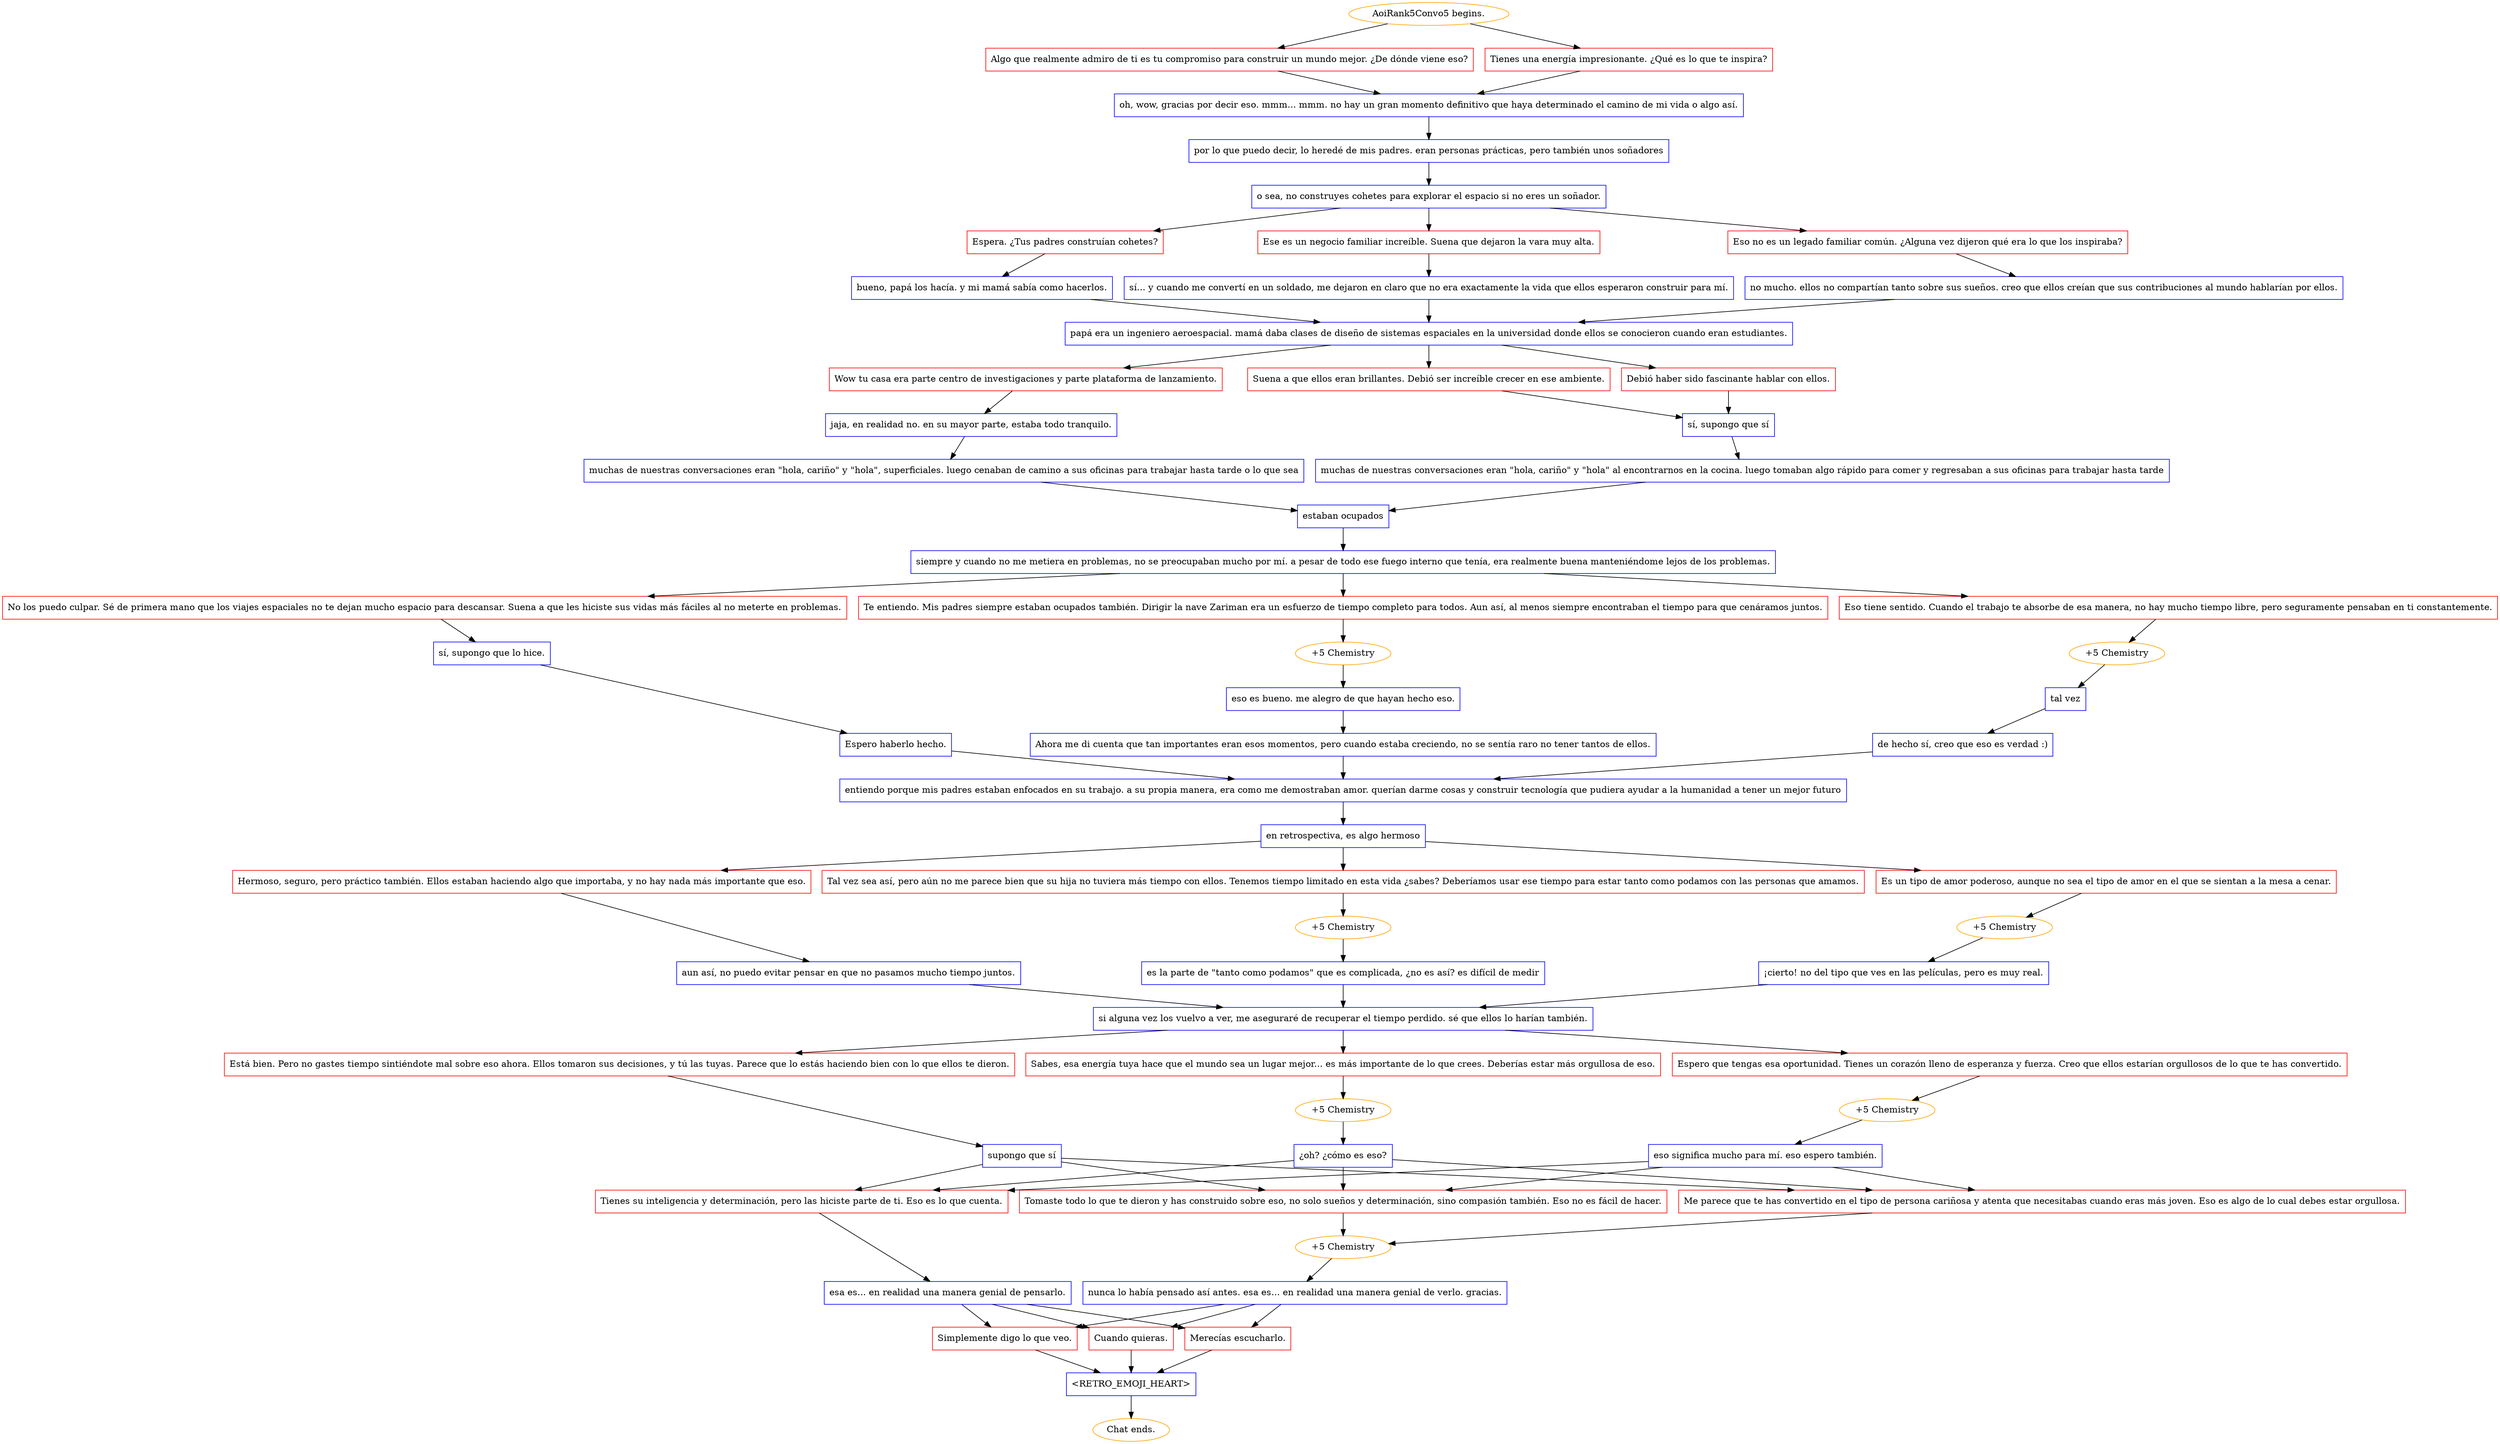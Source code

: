 digraph {
	"AoiRank5Convo5 begins." [color=orange];
		"AoiRank5Convo5 begins." -> j4149611334;
		"AoiRank5Convo5 begins." -> j830848809;
	j4149611334 [label="Algo que realmente admiro de ti es tu compromiso para construir un mundo mejor. ¿De dónde viene eso?",shape=box,color=red];
		j4149611334 -> j2906047174;
	j830848809 [label="Tienes una energía impresionante. ¿Qué es lo que te inspira?",shape=box,color=red];
		j830848809 -> j2906047174;
	j2906047174 [label="oh, wow, gracias por decir eso. mmm... mmm. no hay un gran momento definitivo que haya determinado el camino de mi vida o algo así.",shape=box,color=blue];
		j2906047174 -> j1304410126;
	j1304410126 [label="por lo que puedo decir, lo heredé de mis padres. eran personas prácticas, pero también unos soñadores",shape=box,color=blue];
		j1304410126 -> j2439089449;
	j2439089449 [label="o sea, no construyes cohetes para explorar el espacio si no eres un soñador.",shape=box,color=blue];
		j2439089449 -> j562529022;
		j2439089449 -> j490663343;
		j2439089449 -> j4248603369;
	j562529022 [label="Espera. ¿Tus padres construían cohetes?",shape=box,color=red];
		j562529022 -> j2075572640;
	j490663343 [label="Ese es un negocio familiar increíble. Suena que dejaron la vara muy alta.",shape=box,color=red];
		j490663343 -> j1442562497;
	j4248603369 [label="Eso no es un legado familiar común. ¿Alguna vez dijeron qué era lo que los inspiraba?",shape=box,color=red];
		j4248603369 -> j750542792;
	j2075572640 [label="bueno, papá los hacía. y mi mamá sabía como hacerlos.",shape=box,color=blue];
		j2075572640 -> j684756599;
	j1442562497 [label="sí... y cuando me convertí en un soldado, me dejaron en claro que no era exactamente la vida que ellos esperaron construir para mí.",shape=box,color=blue];
		j1442562497 -> j684756599;
	j750542792 [label="no mucho. ellos no compartían tanto sobre sus sueños. creo que ellos creían que sus contribuciones al mundo hablarían por ellos.",shape=box,color=blue];
		j750542792 -> j684756599;
	j684756599 [label="papá era un ingeniero aeroespacial. mamá daba clases de diseño de sistemas espaciales en la universidad donde ellos se conocieron cuando eran estudiantes.",shape=box,color=blue];
		j684756599 -> j3119732638;
		j684756599 -> j2707684558;
		j684756599 -> j3716756630;
	j3119732638 [label="Wow tu casa era parte centro de investigaciones y parte plataforma de lanzamiento.",shape=box,color=red];
		j3119732638 -> j3750425344;
	j2707684558 [label="Debió haber sido fascinante hablar con ellos.",shape=box,color=red];
		j2707684558 -> j2991291210;
	j3716756630 [label="Suena a que ellos eran brillantes. Debió ser increíble crecer en ese ambiente.",shape=box,color=red];
		j3716756630 -> j2991291210;
	j3750425344 [label="jaja, en realidad no. en su mayor parte, estaba todo tranquilo.",shape=box,color=blue];
		j3750425344 -> j2671008961;
	j2991291210 [label="sí, supongo que sí",shape=box,color=blue];
		j2991291210 -> j2703789472;
	j2671008961 [label="muchas de nuestras conversaciones eran \"hola, cariño\" y \"hola\", superficiales. luego cenaban de camino a sus oficinas para trabajar hasta tarde o lo que sea",shape=box,color=blue];
		j2671008961 -> j4114019864;
	j2703789472 [label="muchas de nuestras conversaciones eran \"hola, cariño\" y \"hola\" al encontrarnos en la cocina. luego tomaban algo rápido para comer y regresaban a sus oficinas para trabajar hasta tarde",shape=box,color=blue];
		j2703789472 -> j4114019864;
	j4114019864 [label="estaban ocupados",shape=box,color=blue];
		j4114019864 -> j2048437594;
	j2048437594 [label="siempre y cuando no me metiera en problemas, no se preocupaban mucho por mí. a pesar de todo ese fuego interno que tenía, era realmente buena manteniéndome lejos de los problemas.",shape=box,color=blue];
		j2048437594 -> j1829415484;
		j2048437594 -> j3700579828;
		j2048437594 -> j247258242;
	j1829415484 [label="Te entiendo. Mis padres siempre estaban ocupados también. Dirigir la nave Zariman era un esfuerzo de tiempo completo para todos. Aun así, al menos siempre encontraban el tiempo para que cenáramos juntos.",shape=box,color=red];
		j1829415484 -> j3593287707;
	j3700579828 [label="Eso tiene sentido. Cuando el trabajo te absorbe de esa manera, no hay mucho tiempo libre, pero seguramente pensaban en ti constantemente.",shape=box,color=red];
		j3700579828 -> j3834956646;
	j247258242 [label="No los puedo culpar. Sé de primera mano que los viajes espaciales no te dejan mucho espacio para descansar. Suena a que les hiciste sus vidas más fáciles al no meterte en problemas.",shape=box,color=red];
		j247258242 -> j1734660335;
	j3593287707 [label="+5 Chemistry",color=orange];
		j3593287707 -> j2664051376;
	j3834956646 [label="+5 Chemistry",color=orange];
		j3834956646 -> j176896878;
	j1734660335 [label="sí, supongo que lo hice.",shape=box,color=blue];
		j1734660335 -> j834626475;
	j2664051376 [label="eso es bueno. me alegro de que hayan hecho eso.",shape=box,color=blue];
		j2664051376 -> j2518565602;
	j176896878 [label="tal vez",shape=box,color=blue];
		j176896878 -> j3930101919;
	j834626475 [label="Espero haberlo hecho.",shape=box,color=blue];
		j834626475 -> j2052249595;
	j2518565602 [label="Ahora me di cuenta que tan importantes eran esos momentos, pero cuando estaba creciendo, no se sentía raro no tener tantos de ellos.",shape=box,color=blue];
		j2518565602 -> j2052249595;
	j3930101919 [label="de hecho sí, creo que eso es verdad :)",shape=box,color=blue];
		j3930101919 -> j2052249595;
	j2052249595 [label="entiendo porque mis padres estaban enfocados en su trabajo. a su propia manera, era como me demostraban amor. querían darme cosas y construir tecnología que pudiera ayudar a la humanidad a tener un mejor futuro",shape=box,color=blue];
		j2052249595 -> j3937108011;
	j3937108011 [label="en retrospectiva, es algo hermoso",shape=box,color=blue];
		j3937108011 -> j3590449167;
		j3937108011 -> j617440256;
		j3937108011 -> j834921882;
	j3590449167 [label="Tal vez sea así, pero aún no me parece bien que su hija no tuviera más tiempo con ellos. Tenemos tiempo limitado en esta vida ¿sabes? Deberíamos usar ese tiempo para estar tanto como podamos con las personas que amamos.",shape=box,color=red];
		j3590449167 -> j146349999;
	j617440256 [label="Hermoso, seguro, pero práctico también. Ellos estaban haciendo algo que importaba, y no hay nada más importante que eso.",shape=box,color=red];
		j617440256 -> j1365260109;
	j834921882 [label="Es un tipo de amor poderoso, aunque no sea el tipo de amor en el que se sientan a la mesa a cenar.",shape=box,color=red];
		j834921882 -> j926035966;
	j146349999 [label="+5 Chemistry",color=orange];
		j146349999 -> j4200930186;
	j1365260109 [label="aun así, no puedo evitar pensar en que no pasamos mucho tiempo juntos.",shape=box,color=blue];
		j1365260109 -> j2461090328;
	j926035966 [label="+5 Chemistry",color=orange];
		j926035966 -> j1420822188;
	j4200930186 [label="es la parte de \"tanto como podamos\" que es complicada, ¿no es así? es difícil de medir",shape=box,color=blue];
		j4200930186 -> j2461090328;
	j2461090328 [label="si alguna vez los vuelvo a ver, me aseguraré de recuperar el tiempo perdido. sé que ellos lo harían también.",shape=box,color=blue];
		j2461090328 -> j3934035583;
		j2461090328 -> j610254935;
		j2461090328 -> j4213115107;
	j1420822188 [label="¡cierto! no del tipo que ves en las películas, pero es muy real.",shape=box,color=blue];
		j1420822188 -> j2461090328;
	j3934035583 [label="Está bien. Pero no gastes tiempo sintiéndote mal sobre eso ahora. Ellos tomaron sus decisiones, y tú las tuyas. Parece que lo estás haciendo bien con lo que ellos te dieron.",shape=box,color=red];
		j3934035583 -> j3176828457;
	j610254935 [label="Sabes, esa energía tuya hace que el mundo sea un lugar mejor... es más importante de lo que crees. Deberías estar más orgullosa de eso.",shape=box,color=red];
		j610254935 -> j443388895;
	j4213115107 [label="Espero que tengas esa oportunidad. Tienes un corazón lleno de esperanza y fuerza. Creo que ellos estarían orgullosos de lo que te has convertido.",shape=box,color=red];
		j4213115107 -> j3466439203;
	j3176828457 [label="supongo que sí",shape=box,color=blue];
		j3176828457 -> j2977997253;
		j3176828457 -> j414136947;
		j3176828457 -> j1497892553;
	j443388895 [label="+5 Chemistry",color=orange];
		j443388895 -> j2038887770;
	j3466439203 [label="+5 Chemistry",color=orange];
		j3466439203 -> j1822775440;
	j2977997253 [label="Tienes su inteligencia y determinación, pero las hiciste parte de ti. Eso es lo que cuenta.",shape=box,color=red];
		j2977997253 -> j4228381783;
	j414136947 [label="Me parece que te has convertido en el tipo de persona cariñosa y atenta que necesitabas cuando eras más joven. Eso es algo de lo cual debes estar orgullosa.",shape=box,color=red];
		j414136947 -> j510036909;
	j1497892553 [label="Tomaste todo lo que te dieron y has construido sobre eso, no solo sueños y determinación, sino compasión también. Eso no es fácil de hacer.",shape=box,color=red];
		j1497892553 -> j510036909;
	j2038887770 [label="¿oh? ¿cómo es eso?",shape=box,color=blue];
		j2038887770 -> j2977997253;
		j2038887770 -> j414136947;
		j2038887770 -> j1497892553;
	j1822775440 [label="eso significa mucho para mí. eso espero también.",shape=box,color=blue];
		j1822775440 -> j2977997253;
		j1822775440 -> j414136947;
		j1822775440 -> j1497892553;
	j4228381783 [label="esa es... en realidad una manera genial de pensarlo.",shape=box,color=blue];
		j4228381783 -> j1155001035;
		j4228381783 -> j2724657373;
		j4228381783 -> j4221391109;
	j510036909 [label="+5 Chemistry",color=orange];
		j510036909 -> j1681044069;
	j1155001035 [label="Simplemente digo lo que veo.",shape=box,color=red];
		j1155001035 -> j1098993356;
	j2724657373 [label="Cuando quieras.",shape=box,color=red];
		j2724657373 -> j1098993356;
	j4221391109 [label="Merecías escucharlo.",shape=box,color=red];
		j4221391109 -> j1098993356;
	j1681044069 [label="nunca lo había pensado así antes. esa es... en realidad una manera genial de verlo. gracias.",shape=box,color=blue];
		j1681044069 -> j1155001035;
		j1681044069 -> j2724657373;
		j1681044069 -> j4221391109;
	j1098993356 [label="<RETRO_EMOJI_HEART>",shape=box,color=blue];
		j1098993356 -> "Chat ends.";
	"Chat ends." [color=orange];
}